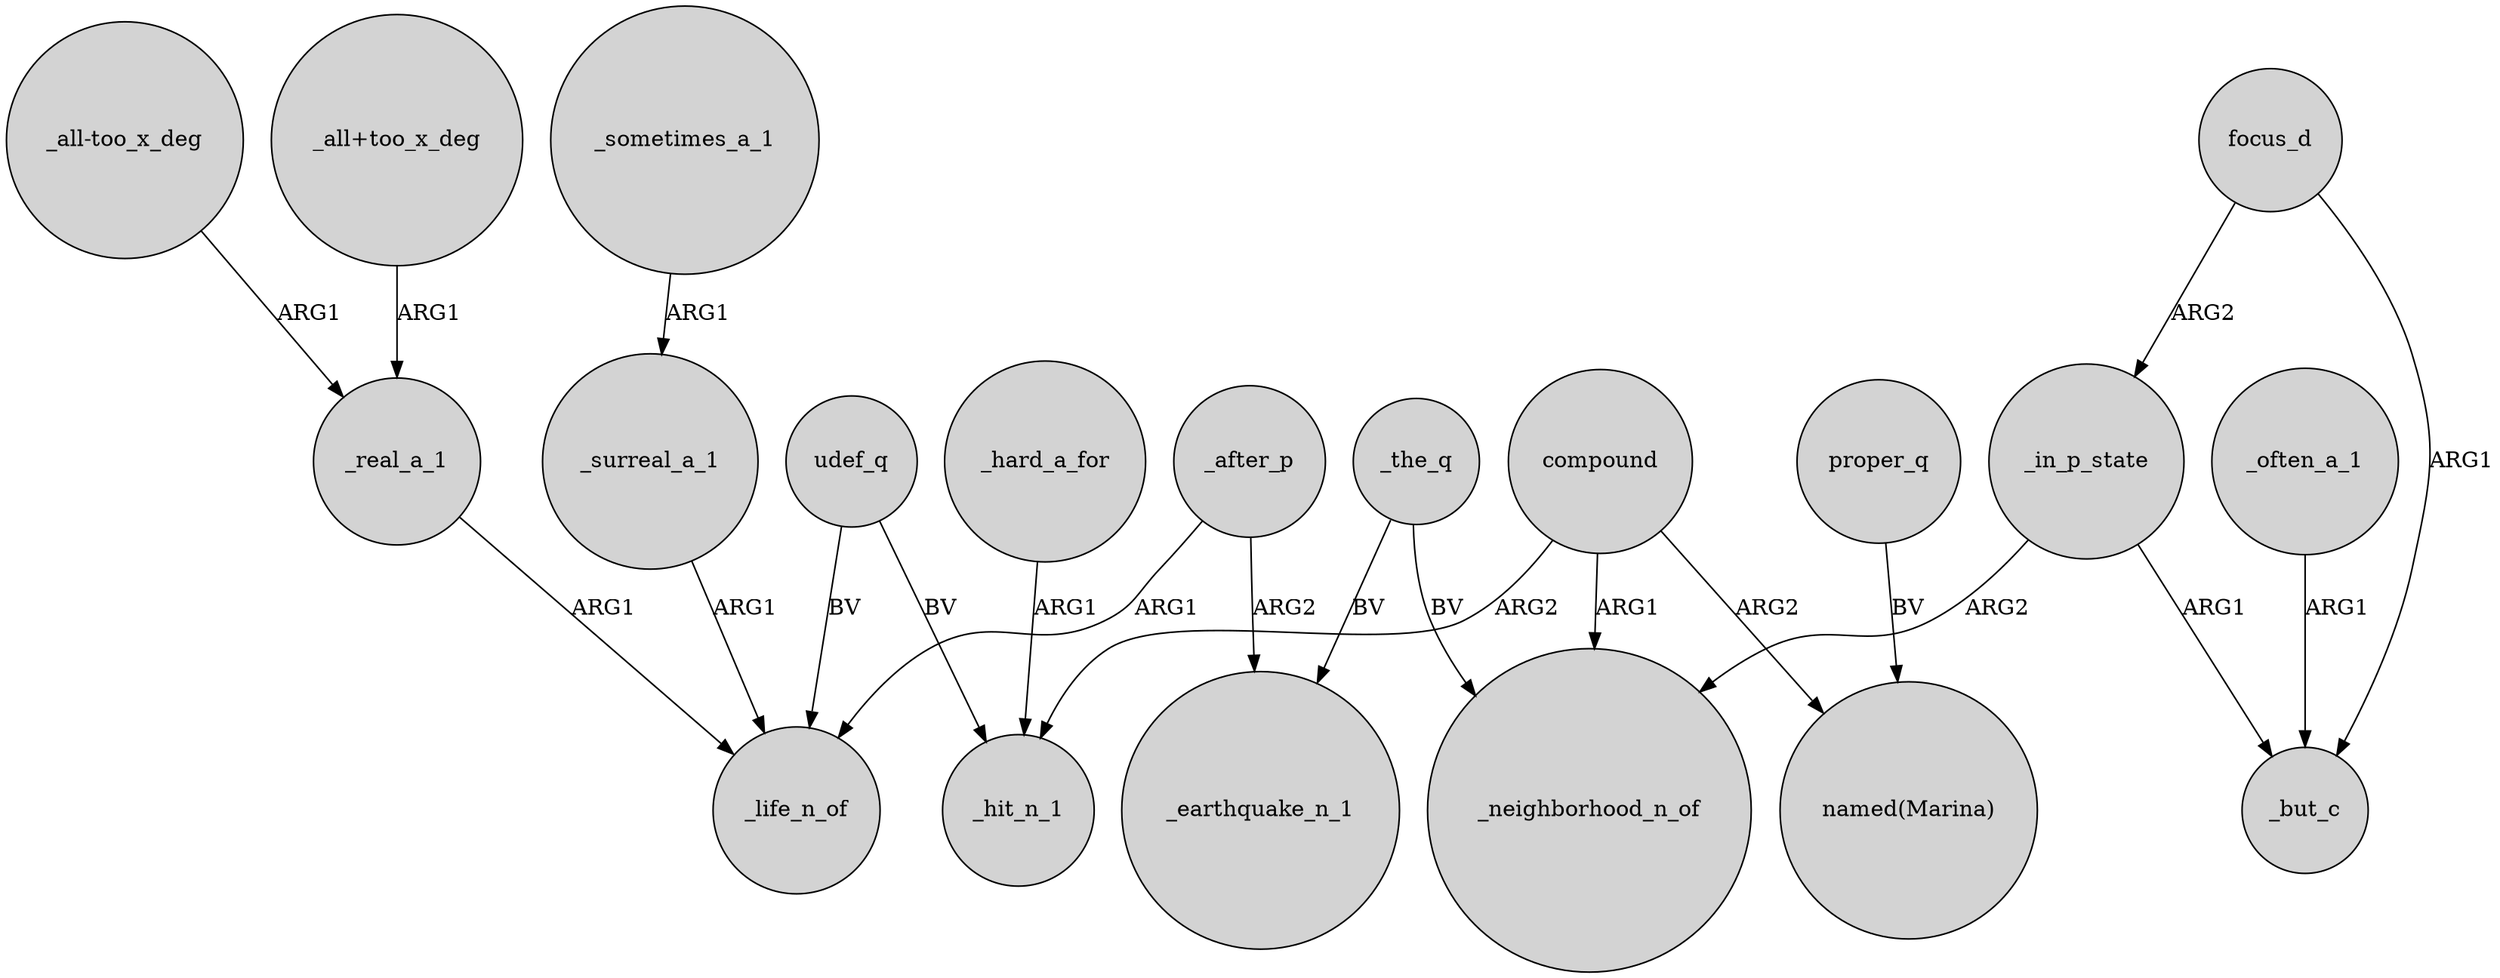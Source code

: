 digraph {
	node [shape=circle style=filled]
	_sometimes_a_1 -> _surreal_a_1 [label=ARG1]
	_the_q -> _earthquake_n_1 [label=BV]
	udef_q -> _hit_n_1 [label=BV]
	_real_a_1 -> _life_n_of [label=ARG1]
	udef_q -> _life_n_of [label=BV]
	_the_q -> _neighborhood_n_of [label=BV]
	"_all-too_x_deg" -> _real_a_1 [label=ARG1]
	focus_d -> _in_p_state [label=ARG2]
	compound -> _hit_n_1 [label=ARG2]
	_hard_a_for -> _hit_n_1 [label=ARG1]
	compound -> _neighborhood_n_of [label=ARG1]
	proper_q -> "named(Marina)" [label=BV]
	_in_p_state -> _but_c [label=ARG1]
	"_all+too_x_deg" -> _real_a_1 [label=ARG1]
	_after_p -> _earthquake_n_1 [label=ARG2]
	_in_p_state -> _neighborhood_n_of [label=ARG2]
	_surreal_a_1 -> _life_n_of [label=ARG1]
	_often_a_1 -> _but_c [label=ARG1]
	compound -> "named(Marina)" [label=ARG2]
	_after_p -> _life_n_of [label=ARG1]
	focus_d -> _but_c [label=ARG1]
}
